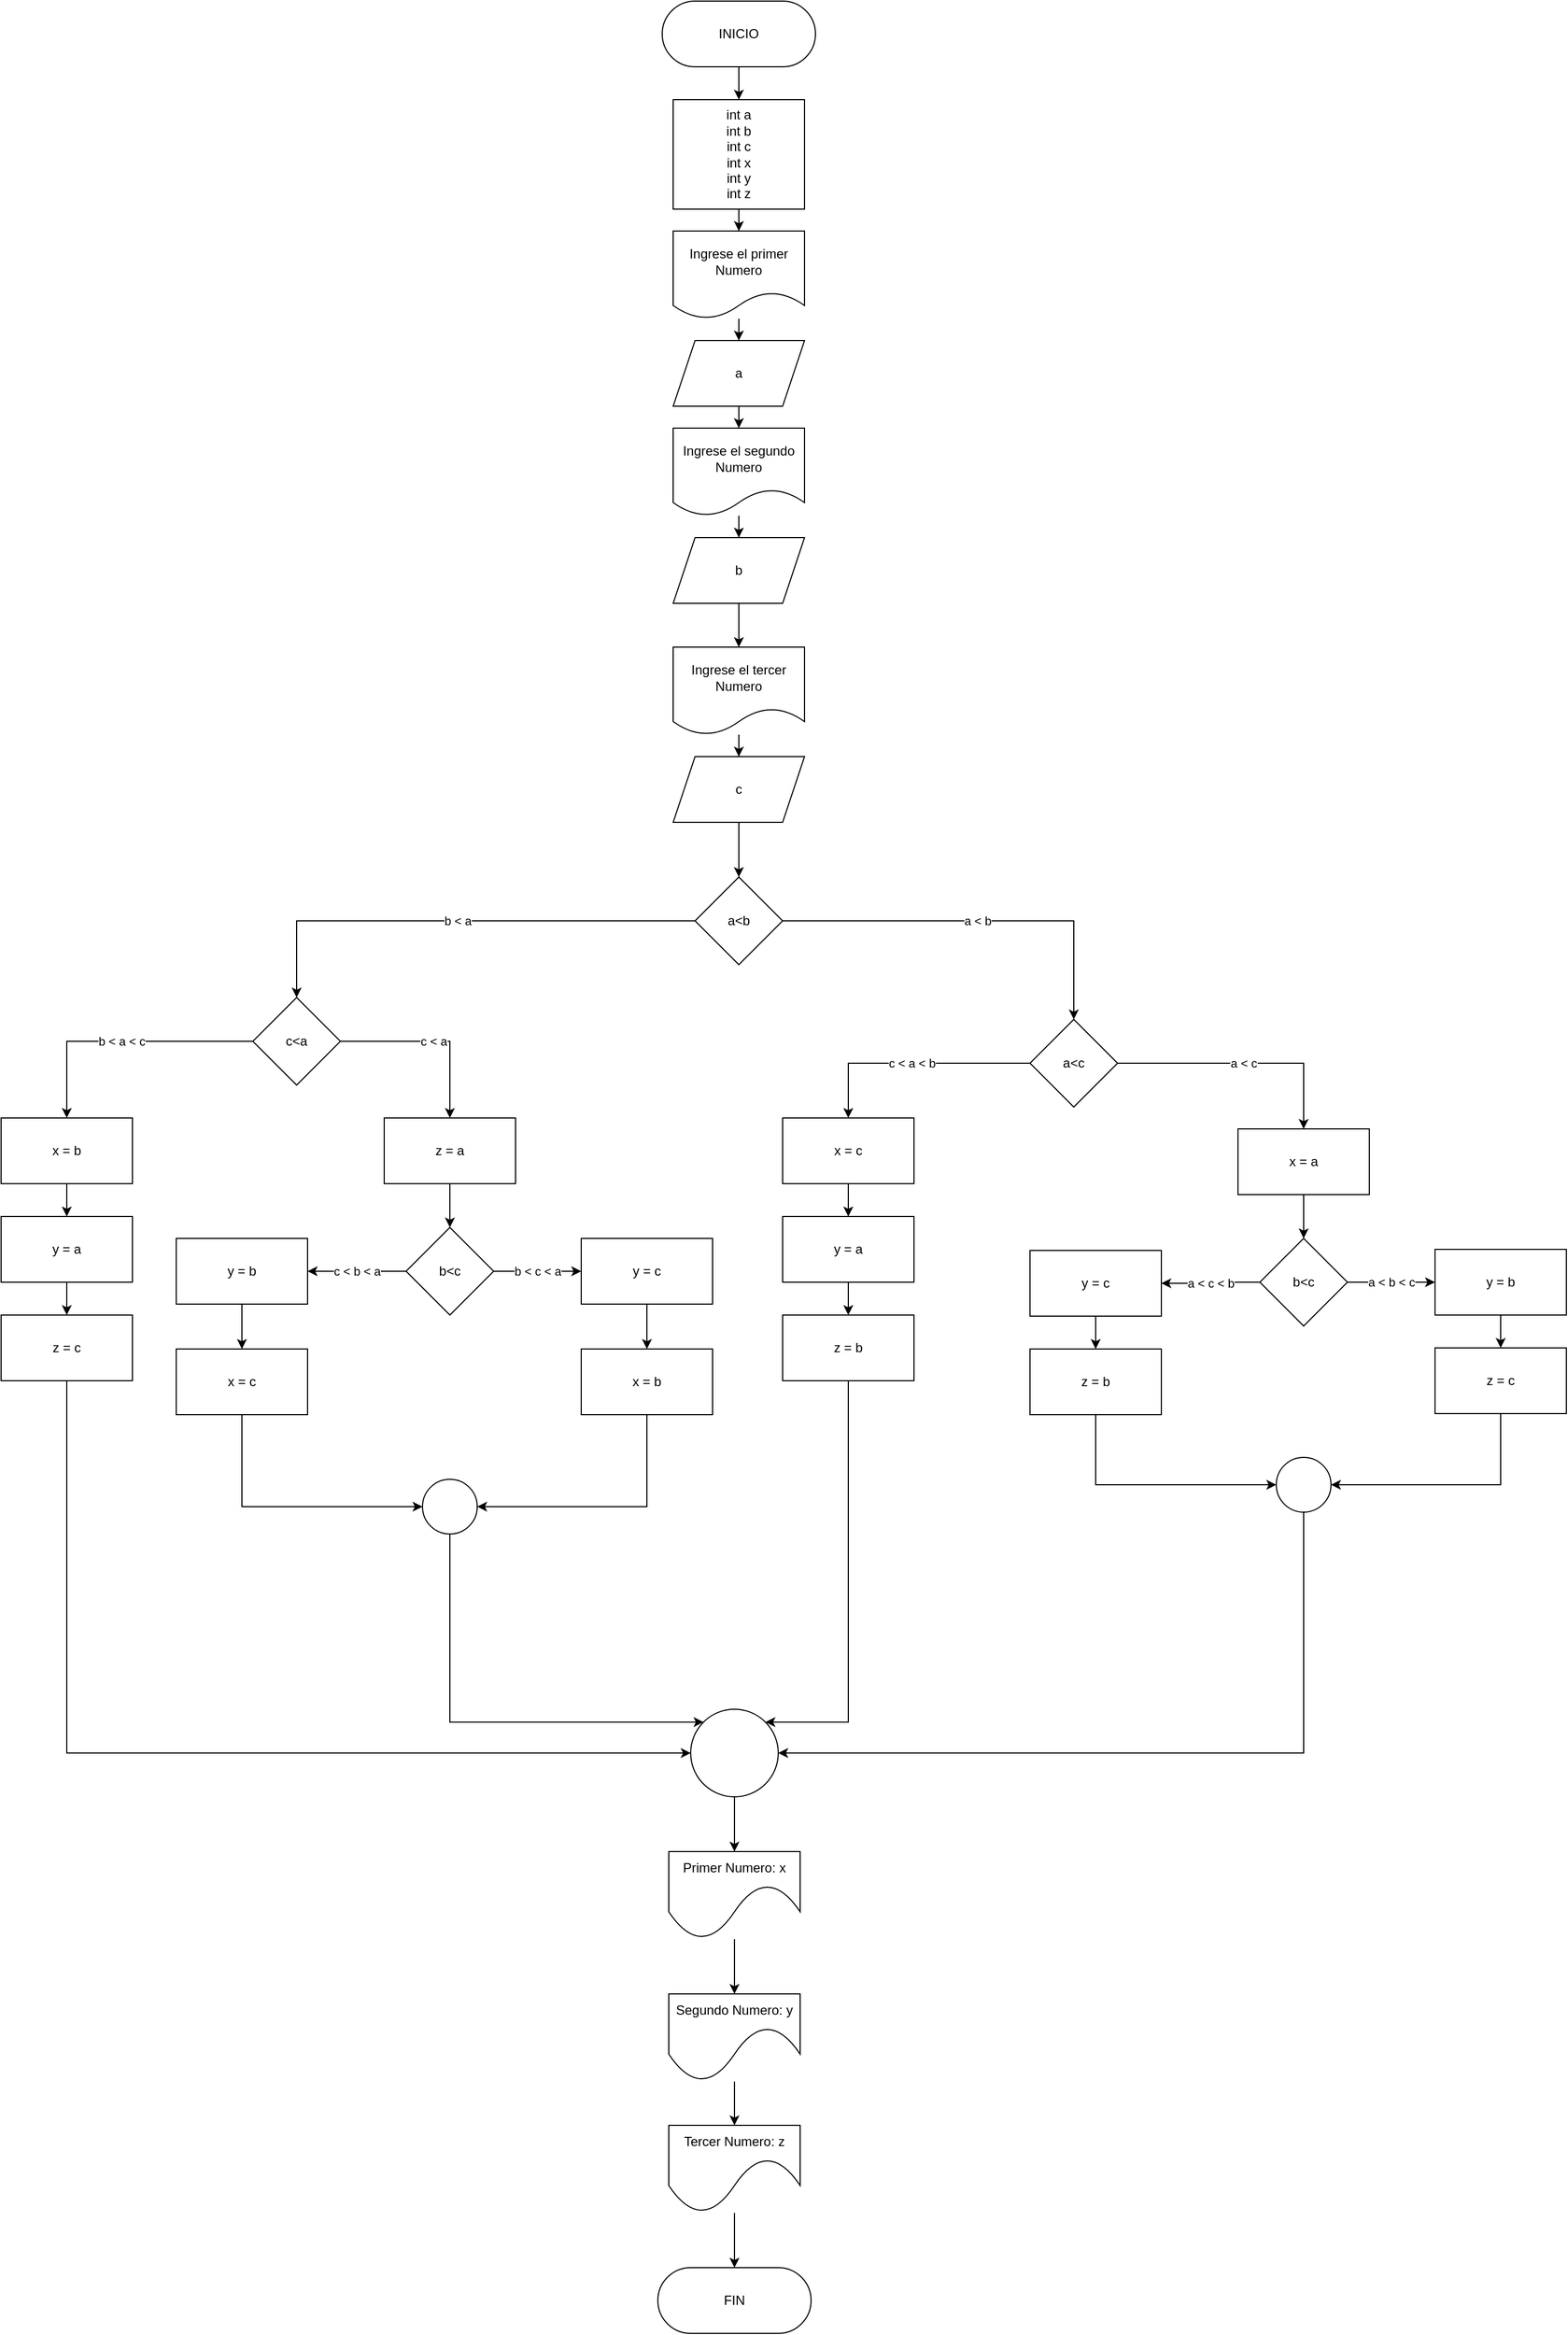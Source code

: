 <mxfile version="20.2.3" type="github">
  <diagram id="C5RBs43oDa-KdzZeNtuy" name="Page-1">
    <mxGraphModel dx="1747" dy="1682" grid="1" gridSize="10" guides="1" tooltips="1" connect="1" arrows="1" fold="1" page="1" pageScale="1" pageWidth="827" pageHeight="1169" math="0" shadow="0">
      <root>
        <mxCell id="WIyWlLk6GJQsqaUBKTNV-0" />
        <mxCell id="WIyWlLk6GJQsqaUBKTNV-1" parent="WIyWlLk6GJQsqaUBKTNV-0" />
        <mxCell id="ps4rAWVM_7RL9xtSaBnT-12" style="edgeStyle=orthogonalEdgeStyle;rounded=0;orthogonalLoop=1;jettySize=auto;html=1;" edge="1" parent="WIyWlLk6GJQsqaUBKTNV-1" source="ps4rAWVM_7RL9xtSaBnT-4" target="ps4rAWVM_7RL9xtSaBnT-5">
          <mxGeometry relative="1" as="geometry" />
        </mxCell>
        <mxCell id="ps4rAWVM_7RL9xtSaBnT-4" value="INICIO" style="rounded=1;whiteSpace=wrap;html=1;arcSize=50;" vertex="1" parent="WIyWlLk6GJQsqaUBKTNV-1">
          <mxGeometry x="344" y="-20" width="140" height="60" as="geometry" />
        </mxCell>
        <mxCell id="ps4rAWVM_7RL9xtSaBnT-13" style="edgeStyle=orthogonalEdgeStyle;rounded=0;orthogonalLoop=1;jettySize=auto;html=1;" edge="1" parent="WIyWlLk6GJQsqaUBKTNV-1" source="ps4rAWVM_7RL9xtSaBnT-5" target="ps4rAWVM_7RL9xtSaBnT-10">
          <mxGeometry relative="1" as="geometry" />
        </mxCell>
        <mxCell id="ps4rAWVM_7RL9xtSaBnT-5" value="int a&lt;br&gt;int b&lt;br&gt;int c&lt;br&gt;int x&lt;br&gt;int y&lt;br&gt;int z&lt;br&gt;" style="rounded=0;whiteSpace=wrap;html=1;" vertex="1" parent="WIyWlLk6GJQsqaUBKTNV-1">
          <mxGeometry x="354" y="70" width="120" height="100" as="geometry" />
        </mxCell>
        <mxCell id="ps4rAWVM_7RL9xtSaBnT-18" style="edgeStyle=orthogonalEdgeStyle;rounded=0;orthogonalLoop=1;jettySize=auto;html=1;" edge="1" parent="WIyWlLk6GJQsqaUBKTNV-1" source="ps4rAWVM_7RL9xtSaBnT-6" target="ps4rAWVM_7RL9xtSaBnT-7">
          <mxGeometry relative="1" as="geometry" />
        </mxCell>
        <mxCell id="ps4rAWVM_7RL9xtSaBnT-6" value="Ingrese el tercer Numero" style="shape=document;whiteSpace=wrap;html=1;boundedLbl=1;" vertex="1" parent="WIyWlLk6GJQsqaUBKTNV-1">
          <mxGeometry x="354" y="570" width="120" height="80" as="geometry" />
        </mxCell>
        <mxCell id="ps4rAWVM_7RL9xtSaBnT-26" style="edgeStyle=orthogonalEdgeStyle;rounded=0;orthogonalLoop=1;jettySize=auto;html=1;" edge="1" parent="WIyWlLk6GJQsqaUBKTNV-1" source="ps4rAWVM_7RL9xtSaBnT-7" target="ps4rAWVM_7RL9xtSaBnT-25">
          <mxGeometry relative="1" as="geometry" />
        </mxCell>
        <mxCell id="ps4rAWVM_7RL9xtSaBnT-7" value="c" style="shape=parallelogram;perimeter=parallelogramPerimeter;whiteSpace=wrap;html=1;fixedSize=1;" vertex="1" parent="WIyWlLk6GJQsqaUBKTNV-1">
          <mxGeometry x="354" y="670" width="120" height="60" as="geometry" />
        </mxCell>
        <mxCell id="ps4rAWVM_7RL9xtSaBnT-16" style="edgeStyle=orthogonalEdgeStyle;rounded=0;orthogonalLoop=1;jettySize=auto;html=1;" edge="1" parent="WIyWlLk6GJQsqaUBKTNV-1" source="ps4rAWVM_7RL9xtSaBnT-8" target="ps4rAWVM_7RL9xtSaBnT-9">
          <mxGeometry relative="1" as="geometry" />
        </mxCell>
        <mxCell id="ps4rAWVM_7RL9xtSaBnT-8" value="Ingrese el segundo Numero" style="shape=document;whiteSpace=wrap;html=1;boundedLbl=1;" vertex="1" parent="WIyWlLk6GJQsqaUBKTNV-1">
          <mxGeometry x="354" y="370" width="120" height="80" as="geometry" />
        </mxCell>
        <mxCell id="ps4rAWVM_7RL9xtSaBnT-17" style="edgeStyle=orthogonalEdgeStyle;rounded=0;orthogonalLoop=1;jettySize=auto;html=1;" edge="1" parent="WIyWlLk6GJQsqaUBKTNV-1" source="ps4rAWVM_7RL9xtSaBnT-9" target="ps4rAWVM_7RL9xtSaBnT-6">
          <mxGeometry relative="1" as="geometry" />
        </mxCell>
        <mxCell id="ps4rAWVM_7RL9xtSaBnT-9" value="b" style="shape=parallelogram;perimeter=parallelogramPerimeter;whiteSpace=wrap;html=1;fixedSize=1;" vertex="1" parent="WIyWlLk6GJQsqaUBKTNV-1">
          <mxGeometry x="354" y="470" width="120" height="60" as="geometry" />
        </mxCell>
        <mxCell id="ps4rAWVM_7RL9xtSaBnT-14" style="edgeStyle=orthogonalEdgeStyle;rounded=0;orthogonalLoop=1;jettySize=auto;html=1;" edge="1" parent="WIyWlLk6GJQsqaUBKTNV-1" source="ps4rAWVM_7RL9xtSaBnT-10" target="ps4rAWVM_7RL9xtSaBnT-11">
          <mxGeometry relative="1" as="geometry" />
        </mxCell>
        <mxCell id="ps4rAWVM_7RL9xtSaBnT-10" value="Ingrese el primer Numero" style="shape=document;whiteSpace=wrap;html=1;boundedLbl=1;" vertex="1" parent="WIyWlLk6GJQsqaUBKTNV-1">
          <mxGeometry x="354" y="190" width="120" height="80" as="geometry" />
        </mxCell>
        <mxCell id="ps4rAWVM_7RL9xtSaBnT-15" style="edgeStyle=orthogonalEdgeStyle;rounded=0;orthogonalLoop=1;jettySize=auto;html=1;" edge="1" parent="WIyWlLk6GJQsqaUBKTNV-1" source="ps4rAWVM_7RL9xtSaBnT-11" target="ps4rAWVM_7RL9xtSaBnT-8">
          <mxGeometry relative="1" as="geometry" />
        </mxCell>
        <mxCell id="ps4rAWVM_7RL9xtSaBnT-11" value="a" style="shape=parallelogram;perimeter=parallelogramPerimeter;whiteSpace=wrap;html=1;fixedSize=1;" vertex="1" parent="WIyWlLk6GJQsqaUBKTNV-1">
          <mxGeometry x="354" y="290" width="120" height="60" as="geometry" />
        </mxCell>
        <mxCell id="ps4rAWVM_7RL9xtSaBnT-28" value="a &amp;lt; b" style="edgeStyle=orthogonalEdgeStyle;rounded=0;orthogonalLoop=1;jettySize=auto;html=1;entryX=0.5;entryY=0;entryDx=0;entryDy=0;" edge="1" parent="WIyWlLk6GJQsqaUBKTNV-1" source="ps4rAWVM_7RL9xtSaBnT-25" target="ps4rAWVM_7RL9xtSaBnT-27">
          <mxGeometry relative="1" as="geometry" />
        </mxCell>
        <mxCell id="ps4rAWVM_7RL9xtSaBnT-51" value="b &amp;lt; a" style="edgeStyle=orthogonalEdgeStyle;rounded=0;orthogonalLoop=1;jettySize=auto;html=1;" edge="1" parent="WIyWlLk6GJQsqaUBKTNV-1" source="ps4rAWVM_7RL9xtSaBnT-25" target="ps4rAWVM_7RL9xtSaBnT-52">
          <mxGeometry relative="1" as="geometry">
            <mxPoint x="130" y="820" as="targetPoint" />
          </mxGeometry>
        </mxCell>
        <mxCell id="ps4rAWVM_7RL9xtSaBnT-25" value="a&amp;lt;b" style="rhombus;whiteSpace=wrap;html=1;" vertex="1" parent="WIyWlLk6GJQsqaUBKTNV-1">
          <mxGeometry x="374" y="780" width="80" height="80" as="geometry" />
        </mxCell>
        <mxCell id="ps4rAWVM_7RL9xtSaBnT-30" value="a &amp;lt; c" style="edgeStyle=orthogonalEdgeStyle;rounded=0;orthogonalLoop=1;jettySize=auto;html=1;entryX=0.5;entryY=0;entryDx=0;entryDy=0;" edge="1" parent="WIyWlLk6GJQsqaUBKTNV-1" source="ps4rAWVM_7RL9xtSaBnT-27" target="ps4rAWVM_7RL9xtSaBnT-31">
          <mxGeometry relative="1" as="geometry">
            <mxPoint x="830" y="1060" as="targetPoint" />
          </mxGeometry>
        </mxCell>
        <mxCell id="ps4rAWVM_7RL9xtSaBnT-45" value="c &amp;lt; a &amp;lt; b" style="edgeStyle=orthogonalEdgeStyle;rounded=0;orthogonalLoop=1;jettySize=auto;html=1;" edge="1" parent="WIyWlLk6GJQsqaUBKTNV-1" source="ps4rAWVM_7RL9xtSaBnT-27" target="ps4rAWVM_7RL9xtSaBnT-46">
          <mxGeometry relative="1" as="geometry">
            <mxPoint x="510" y="1040" as="targetPoint" />
          </mxGeometry>
        </mxCell>
        <mxCell id="ps4rAWVM_7RL9xtSaBnT-27" value="a&amp;lt;c" style="rhombus;whiteSpace=wrap;html=1;" vertex="1" parent="WIyWlLk6GJQsqaUBKTNV-1">
          <mxGeometry x="680" y="910" width="80" height="80" as="geometry" />
        </mxCell>
        <mxCell id="ps4rAWVM_7RL9xtSaBnT-33" style="edgeStyle=orthogonalEdgeStyle;rounded=0;orthogonalLoop=1;jettySize=auto;html=1;" edge="1" parent="WIyWlLk6GJQsqaUBKTNV-1" source="ps4rAWVM_7RL9xtSaBnT-31" target="ps4rAWVM_7RL9xtSaBnT-32">
          <mxGeometry relative="1" as="geometry" />
        </mxCell>
        <mxCell id="ps4rAWVM_7RL9xtSaBnT-31" value="x = a" style="rounded=0;whiteSpace=wrap;html=1;" vertex="1" parent="WIyWlLk6GJQsqaUBKTNV-1">
          <mxGeometry x="870" y="1010" width="120" height="60" as="geometry" />
        </mxCell>
        <mxCell id="ps4rAWVM_7RL9xtSaBnT-36" value="a &amp;lt; b &amp;lt; c" style="edgeStyle=orthogonalEdgeStyle;rounded=0;orthogonalLoop=1;jettySize=auto;html=1;" edge="1" parent="WIyWlLk6GJQsqaUBKTNV-1" source="ps4rAWVM_7RL9xtSaBnT-32" target="ps4rAWVM_7RL9xtSaBnT-34">
          <mxGeometry relative="1" as="geometry" />
        </mxCell>
        <mxCell id="ps4rAWVM_7RL9xtSaBnT-37" value="a &amp;lt; c &amp;lt; b" style="edgeStyle=orthogonalEdgeStyle;rounded=0;orthogonalLoop=1;jettySize=auto;html=1;" edge="1" parent="WIyWlLk6GJQsqaUBKTNV-1" source="ps4rAWVM_7RL9xtSaBnT-32" target="ps4rAWVM_7RL9xtSaBnT-35">
          <mxGeometry relative="1" as="geometry" />
        </mxCell>
        <mxCell id="ps4rAWVM_7RL9xtSaBnT-32" value="b&amp;lt;c" style="rhombus;whiteSpace=wrap;html=1;" vertex="1" parent="WIyWlLk6GJQsqaUBKTNV-1">
          <mxGeometry x="890" y="1110" width="80" height="80" as="geometry" />
        </mxCell>
        <mxCell id="ps4rAWVM_7RL9xtSaBnT-39" style="edgeStyle=orthogonalEdgeStyle;rounded=0;orthogonalLoop=1;jettySize=auto;html=1;" edge="1" parent="WIyWlLk6GJQsqaUBKTNV-1" source="ps4rAWVM_7RL9xtSaBnT-34" target="ps4rAWVM_7RL9xtSaBnT-38">
          <mxGeometry relative="1" as="geometry" />
        </mxCell>
        <mxCell id="ps4rAWVM_7RL9xtSaBnT-34" value="y = b" style="rounded=0;whiteSpace=wrap;html=1;" vertex="1" parent="WIyWlLk6GJQsqaUBKTNV-1">
          <mxGeometry x="1050" y="1120" width="120" height="60" as="geometry" />
        </mxCell>
        <mxCell id="ps4rAWVM_7RL9xtSaBnT-41" style="edgeStyle=orthogonalEdgeStyle;rounded=0;orthogonalLoop=1;jettySize=auto;html=1;" edge="1" parent="WIyWlLk6GJQsqaUBKTNV-1" source="ps4rAWVM_7RL9xtSaBnT-35" target="ps4rAWVM_7RL9xtSaBnT-40">
          <mxGeometry relative="1" as="geometry" />
        </mxCell>
        <mxCell id="ps4rAWVM_7RL9xtSaBnT-35" value="y = c" style="rounded=0;whiteSpace=wrap;html=1;" vertex="1" parent="WIyWlLk6GJQsqaUBKTNV-1">
          <mxGeometry x="680" y="1121" width="120" height="60" as="geometry" />
        </mxCell>
        <mxCell id="ps4rAWVM_7RL9xtSaBnT-44" style="edgeStyle=orthogonalEdgeStyle;rounded=0;orthogonalLoop=1;jettySize=auto;html=1;entryX=1;entryY=0.5;entryDx=0;entryDy=0;" edge="1" parent="WIyWlLk6GJQsqaUBKTNV-1" source="ps4rAWVM_7RL9xtSaBnT-38" target="ps4rAWVM_7RL9xtSaBnT-42">
          <mxGeometry relative="1" as="geometry">
            <Array as="points">
              <mxPoint x="1110" y="1335" />
            </Array>
          </mxGeometry>
        </mxCell>
        <mxCell id="ps4rAWVM_7RL9xtSaBnT-38" value="z = c" style="rounded=0;whiteSpace=wrap;html=1;" vertex="1" parent="WIyWlLk6GJQsqaUBKTNV-1">
          <mxGeometry x="1050" y="1210" width="120" height="60" as="geometry" />
        </mxCell>
        <mxCell id="ps4rAWVM_7RL9xtSaBnT-43" style="edgeStyle=orthogonalEdgeStyle;rounded=0;orthogonalLoop=1;jettySize=auto;html=1;entryX=0;entryY=0.5;entryDx=0;entryDy=0;" edge="1" parent="WIyWlLk6GJQsqaUBKTNV-1" source="ps4rAWVM_7RL9xtSaBnT-40" target="ps4rAWVM_7RL9xtSaBnT-42">
          <mxGeometry relative="1" as="geometry">
            <Array as="points">
              <mxPoint x="740" y="1335" />
            </Array>
          </mxGeometry>
        </mxCell>
        <mxCell id="ps4rAWVM_7RL9xtSaBnT-40" value="z = b" style="rounded=0;whiteSpace=wrap;html=1;" vertex="1" parent="WIyWlLk6GJQsqaUBKTNV-1">
          <mxGeometry x="680" y="1211" width="120" height="60" as="geometry" />
        </mxCell>
        <mxCell id="ps4rAWVM_7RL9xtSaBnT-79" style="edgeStyle=orthogonalEdgeStyle;rounded=0;orthogonalLoop=1;jettySize=auto;html=1;entryX=1;entryY=0.5;entryDx=0;entryDy=0;" edge="1" parent="WIyWlLk6GJQsqaUBKTNV-1" source="ps4rAWVM_7RL9xtSaBnT-42" target="ps4rAWVM_7RL9xtSaBnT-74">
          <mxGeometry relative="1" as="geometry">
            <Array as="points">
              <mxPoint x="930" y="1580" />
            </Array>
          </mxGeometry>
        </mxCell>
        <mxCell id="ps4rAWVM_7RL9xtSaBnT-42" value="" style="ellipse;whiteSpace=wrap;html=1;aspect=fixed;" vertex="1" parent="WIyWlLk6GJQsqaUBKTNV-1">
          <mxGeometry x="905" y="1310" width="50" height="50" as="geometry" />
        </mxCell>
        <mxCell id="ps4rAWVM_7RL9xtSaBnT-49" style="edgeStyle=orthogonalEdgeStyle;rounded=0;orthogonalLoop=1;jettySize=auto;html=1;" edge="1" parent="WIyWlLk6GJQsqaUBKTNV-1" source="ps4rAWVM_7RL9xtSaBnT-46" target="ps4rAWVM_7RL9xtSaBnT-47">
          <mxGeometry relative="1" as="geometry" />
        </mxCell>
        <mxCell id="ps4rAWVM_7RL9xtSaBnT-46" value="x = c" style="rounded=0;whiteSpace=wrap;html=1;" vertex="1" parent="WIyWlLk6GJQsqaUBKTNV-1">
          <mxGeometry x="454" y="1000" width="120" height="60" as="geometry" />
        </mxCell>
        <mxCell id="ps4rAWVM_7RL9xtSaBnT-50" style="edgeStyle=orthogonalEdgeStyle;rounded=0;orthogonalLoop=1;jettySize=auto;html=1;" edge="1" parent="WIyWlLk6GJQsqaUBKTNV-1" source="ps4rAWVM_7RL9xtSaBnT-47" target="ps4rAWVM_7RL9xtSaBnT-48">
          <mxGeometry relative="1" as="geometry" />
        </mxCell>
        <mxCell id="ps4rAWVM_7RL9xtSaBnT-47" value="y = a" style="rounded=0;whiteSpace=wrap;html=1;" vertex="1" parent="WIyWlLk6GJQsqaUBKTNV-1">
          <mxGeometry x="454" y="1090" width="120" height="60" as="geometry" />
        </mxCell>
        <mxCell id="ps4rAWVM_7RL9xtSaBnT-80" style="edgeStyle=orthogonalEdgeStyle;rounded=0;orthogonalLoop=1;jettySize=auto;html=1;entryX=1;entryY=0;entryDx=0;entryDy=0;" edge="1" parent="WIyWlLk6GJQsqaUBKTNV-1" source="ps4rAWVM_7RL9xtSaBnT-48" target="ps4rAWVM_7RL9xtSaBnT-74">
          <mxGeometry relative="1" as="geometry">
            <Array as="points">
              <mxPoint x="514" y="1552" />
            </Array>
          </mxGeometry>
        </mxCell>
        <mxCell id="ps4rAWVM_7RL9xtSaBnT-48" value="z = b" style="rounded=0;whiteSpace=wrap;html=1;" vertex="1" parent="WIyWlLk6GJQsqaUBKTNV-1">
          <mxGeometry x="454" y="1180" width="120" height="60" as="geometry" />
        </mxCell>
        <mxCell id="ps4rAWVM_7RL9xtSaBnT-54" value="c &amp;lt; a" style="edgeStyle=orthogonalEdgeStyle;rounded=0;orthogonalLoop=1;jettySize=auto;html=1;" edge="1" parent="WIyWlLk6GJQsqaUBKTNV-1" source="ps4rAWVM_7RL9xtSaBnT-52" target="ps4rAWVM_7RL9xtSaBnT-53">
          <mxGeometry relative="1" as="geometry" />
        </mxCell>
        <mxCell id="ps4rAWVM_7RL9xtSaBnT-73" value="b &amp;lt; a &amp;lt; c" style="edgeStyle=orthogonalEdgeStyle;rounded=0;orthogonalLoop=1;jettySize=auto;html=1;entryX=0.5;entryY=0;entryDx=0;entryDy=0;" edge="1" parent="WIyWlLk6GJQsqaUBKTNV-1" source="ps4rAWVM_7RL9xtSaBnT-52" target="ps4rAWVM_7RL9xtSaBnT-69">
          <mxGeometry relative="1" as="geometry" />
        </mxCell>
        <mxCell id="ps4rAWVM_7RL9xtSaBnT-52" value="c&amp;lt;a" style="rhombus;whiteSpace=wrap;html=1;" vertex="1" parent="WIyWlLk6GJQsqaUBKTNV-1">
          <mxGeometry x="-30" y="890" width="80" height="80" as="geometry" />
        </mxCell>
        <mxCell id="ps4rAWVM_7RL9xtSaBnT-56" style="edgeStyle=orthogonalEdgeStyle;rounded=0;orthogonalLoop=1;jettySize=auto;html=1;entryX=0.5;entryY=0;entryDx=0;entryDy=0;" edge="1" parent="WIyWlLk6GJQsqaUBKTNV-1" source="ps4rAWVM_7RL9xtSaBnT-53" target="ps4rAWVM_7RL9xtSaBnT-55">
          <mxGeometry relative="1" as="geometry">
            <mxPoint x="140" y="1130" as="targetPoint" />
          </mxGeometry>
        </mxCell>
        <mxCell id="ps4rAWVM_7RL9xtSaBnT-53" value="z = a" style="rounded=0;whiteSpace=wrap;html=1;" vertex="1" parent="WIyWlLk6GJQsqaUBKTNV-1">
          <mxGeometry x="90" y="1000" width="120" height="60" as="geometry" />
        </mxCell>
        <mxCell id="ps4rAWVM_7RL9xtSaBnT-59" value="b &amp;lt; c &amp;lt; a" style="edgeStyle=orthogonalEdgeStyle;rounded=0;orthogonalLoop=1;jettySize=auto;html=1;entryX=0;entryY=0.5;entryDx=0;entryDy=0;" edge="1" parent="WIyWlLk6GJQsqaUBKTNV-1" source="ps4rAWVM_7RL9xtSaBnT-55" target="ps4rAWVM_7RL9xtSaBnT-57">
          <mxGeometry relative="1" as="geometry" />
        </mxCell>
        <mxCell id="ps4rAWVM_7RL9xtSaBnT-64" value="c &amp;lt; b &amp;lt; a" style="edgeStyle=orthogonalEdgeStyle;rounded=0;orthogonalLoop=1;jettySize=auto;html=1;exitX=0;exitY=0.5;exitDx=0;exitDy=0;" edge="1" parent="WIyWlLk6GJQsqaUBKTNV-1" source="ps4rAWVM_7RL9xtSaBnT-55" target="ps4rAWVM_7RL9xtSaBnT-62">
          <mxGeometry relative="1" as="geometry">
            <mxPoint x="60" y="1140" as="sourcePoint" />
          </mxGeometry>
        </mxCell>
        <mxCell id="ps4rAWVM_7RL9xtSaBnT-55" value="b&amp;lt;c" style="rhombus;whiteSpace=wrap;html=1;" vertex="1" parent="WIyWlLk6GJQsqaUBKTNV-1">
          <mxGeometry x="110" y="1100" width="80" height="80" as="geometry" />
        </mxCell>
        <mxCell id="ps4rAWVM_7RL9xtSaBnT-60" style="edgeStyle=orthogonalEdgeStyle;rounded=0;orthogonalLoop=1;jettySize=auto;html=1;" edge="1" parent="WIyWlLk6GJQsqaUBKTNV-1" source="ps4rAWVM_7RL9xtSaBnT-57" target="ps4rAWVM_7RL9xtSaBnT-58">
          <mxGeometry relative="1" as="geometry" />
        </mxCell>
        <mxCell id="ps4rAWVM_7RL9xtSaBnT-57" value="y = c" style="rounded=0;whiteSpace=wrap;html=1;" vertex="1" parent="WIyWlLk6GJQsqaUBKTNV-1">
          <mxGeometry x="270" y="1110" width="120" height="60" as="geometry" />
        </mxCell>
        <mxCell id="ps4rAWVM_7RL9xtSaBnT-66" style="edgeStyle=orthogonalEdgeStyle;rounded=0;orthogonalLoop=1;jettySize=auto;html=1;entryX=1;entryY=0.5;entryDx=0;entryDy=0;" edge="1" parent="WIyWlLk6GJQsqaUBKTNV-1" source="ps4rAWVM_7RL9xtSaBnT-58" target="ps4rAWVM_7RL9xtSaBnT-65">
          <mxGeometry relative="1" as="geometry">
            <Array as="points">
              <mxPoint x="330" y="1355" />
            </Array>
          </mxGeometry>
        </mxCell>
        <mxCell id="ps4rAWVM_7RL9xtSaBnT-58" value="x = b&lt;br&gt;" style="rounded=0;whiteSpace=wrap;html=1;" vertex="1" parent="WIyWlLk6GJQsqaUBKTNV-1">
          <mxGeometry x="270" y="1211" width="120" height="60" as="geometry" />
        </mxCell>
        <mxCell id="ps4rAWVM_7RL9xtSaBnT-61" style="edgeStyle=orthogonalEdgeStyle;rounded=0;orthogonalLoop=1;jettySize=auto;html=1;" edge="1" parent="WIyWlLk6GJQsqaUBKTNV-1" source="ps4rAWVM_7RL9xtSaBnT-62" target="ps4rAWVM_7RL9xtSaBnT-63">
          <mxGeometry relative="1" as="geometry" />
        </mxCell>
        <mxCell id="ps4rAWVM_7RL9xtSaBnT-62" value="y = b" style="rounded=0;whiteSpace=wrap;html=1;" vertex="1" parent="WIyWlLk6GJQsqaUBKTNV-1">
          <mxGeometry x="-100" y="1110" width="120" height="60" as="geometry" />
        </mxCell>
        <mxCell id="ps4rAWVM_7RL9xtSaBnT-67" style="edgeStyle=orthogonalEdgeStyle;rounded=0;orthogonalLoop=1;jettySize=auto;html=1;entryX=0;entryY=0.5;entryDx=0;entryDy=0;" edge="1" parent="WIyWlLk6GJQsqaUBKTNV-1" source="ps4rAWVM_7RL9xtSaBnT-63" target="ps4rAWVM_7RL9xtSaBnT-65">
          <mxGeometry relative="1" as="geometry">
            <Array as="points">
              <mxPoint x="-40" y="1355" />
            </Array>
          </mxGeometry>
        </mxCell>
        <mxCell id="ps4rAWVM_7RL9xtSaBnT-63" value="x = c" style="rounded=0;whiteSpace=wrap;html=1;" vertex="1" parent="WIyWlLk6GJQsqaUBKTNV-1">
          <mxGeometry x="-100" y="1211" width="120" height="60" as="geometry" />
        </mxCell>
        <mxCell id="ps4rAWVM_7RL9xtSaBnT-78" style="edgeStyle=orthogonalEdgeStyle;rounded=0;orthogonalLoop=1;jettySize=auto;html=1;entryX=0;entryY=0;entryDx=0;entryDy=0;" edge="1" parent="WIyWlLk6GJQsqaUBKTNV-1" source="ps4rAWVM_7RL9xtSaBnT-65" target="ps4rAWVM_7RL9xtSaBnT-74">
          <mxGeometry relative="1" as="geometry">
            <Array as="points">
              <mxPoint x="150" y="1552" />
            </Array>
          </mxGeometry>
        </mxCell>
        <mxCell id="ps4rAWVM_7RL9xtSaBnT-65" value="" style="ellipse;whiteSpace=wrap;html=1;aspect=fixed;" vertex="1" parent="WIyWlLk6GJQsqaUBKTNV-1">
          <mxGeometry x="125" y="1330" width="50" height="50" as="geometry" />
        </mxCell>
        <mxCell id="ps4rAWVM_7RL9xtSaBnT-68" style="edgeStyle=orthogonalEdgeStyle;rounded=0;orthogonalLoop=1;jettySize=auto;html=1;" edge="1" parent="WIyWlLk6GJQsqaUBKTNV-1" source="ps4rAWVM_7RL9xtSaBnT-69" target="ps4rAWVM_7RL9xtSaBnT-71">
          <mxGeometry relative="1" as="geometry" />
        </mxCell>
        <mxCell id="ps4rAWVM_7RL9xtSaBnT-69" value="x = b" style="rounded=0;whiteSpace=wrap;html=1;" vertex="1" parent="WIyWlLk6GJQsqaUBKTNV-1">
          <mxGeometry x="-260" y="1000" width="120" height="60" as="geometry" />
        </mxCell>
        <mxCell id="ps4rAWVM_7RL9xtSaBnT-70" style="edgeStyle=orthogonalEdgeStyle;rounded=0;orthogonalLoop=1;jettySize=auto;html=1;" edge="1" parent="WIyWlLk6GJQsqaUBKTNV-1" source="ps4rAWVM_7RL9xtSaBnT-71" target="ps4rAWVM_7RL9xtSaBnT-72">
          <mxGeometry relative="1" as="geometry" />
        </mxCell>
        <mxCell id="ps4rAWVM_7RL9xtSaBnT-71" value="y = a" style="rounded=0;whiteSpace=wrap;html=1;" vertex="1" parent="WIyWlLk6GJQsqaUBKTNV-1">
          <mxGeometry x="-260" y="1090" width="120" height="60" as="geometry" />
        </mxCell>
        <mxCell id="ps4rAWVM_7RL9xtSaBnT-77" style="edgeStyle=orthogonalEdgeStyle;rounded=0;orthogonalLoop=1;jettySize=auto;html=1;entryX=0;entryY=0.5;entryDx=0;entryDy=0;" edge="1" parent="WIyWlLk6GJQsqaUBKTNV-1" source="ps4rAWVM_7RL9xtSaBnT-72" target="ps4rAWVM_7RL9xtSaBnT-74">
          <mxGeometry relative="1" as="geometry">
            <Array as="points">
              <mxPoint x="-200" y="1580" />
            </Array>
          </mxGeometry>
        </mxCell>
        <mxCell id="ps4rAWVM_7RL9xtSaBnT-72" value="z = c" style="rounded=0;whiteSpace=wrap;html=1;" vertex="1" parent="WIyWlLk6GJQsqaUBKTNV-1">
          <mxGeometry x="-260" y="1180" width="120" height="60" as="geometry" />
        </mxCell>
        <mxCell id="ps4rAWVM_7RL9xtSaBnT-85" style="edgeStyle=orthogonalEdgeStyle;rounded=0;orthogonalLoop=1;jettySize=auto;html=1;" edge="1" parent="WIyWlLk6GJQsqaUBKTNV-1" source="ps4rAWVM_7RL9xtSaBnT-74" target="ps4rAWVM_7RL9xtSaBnT-82">
          <mxGeometry relative="1" as="geometry" />
        </mxCell>
        <mxCell id="ps4rAWVM_7RL9xtSaBnT-74" value="" style="ellipse;whiteSpace=wrap;html=1;aspect=fixed;" vertex="1" parent="WIyWlLk6GJQsqaUBKTNV-1">
          <mxGeometry x="370" y="1540" width="80" height="80" as="geometry" />
        </mxCell>
        <mxCell id="ps4rAWVM_7RL9xtSaBnT-86" style="edgeStyle=orthogonalEdgeStyle;rounded=0;orthogonalLoop=1;jettySize=auto;html=1;" edge="1" parent="WIyWlLk6GJQsqaUBKTNV-1" source="ps4rAWVM_7RL9xtSaBnT-82" target="ps4rAWVM_7RL9xtSaBnT-83">
          <mxGeometry relative="1" as="geometry" />
        </mxCell>
        <mxCell id="ps4rAWVM_7RL9xtSaBnT-82" value="Primer Numero: x" style="shape=document;whiteSpace=wrap;html=1;boundedLbl=1;size=0.625;" vertex="1" parent="WIyWlLk6GJQsqaUBKTNV-1">
          <mxGeometry x="350" y="1670" width="120" height="80" as="geometry" />
        </mxCell>
        <mxCell id="ps4rAWVM_7RL9xtSaBnT-87" style="edgeStyle=orthogonalEdgeStyle;rounded=0;orthogonalLoop=1;jettySize=auto;html=1;" edge="1" parent="WIyWlLk6GJQsqaUBKTNV-1" source="ps4rAWVM_7RL9xtSaBnT-83" target="ps4rAWVM_7RL9xtSaBnT-84">
          <mxGeometry relative="1" as="geometry" />
        </mxCell>
        <mxCell id="ps4rAWVM_7RL9xtSaBnT-83" value="Segundo Numero: y" style="shape=document;whiteSpace=wrap;html=1;boundedLbl=1;size=0.625;" vertex="1" parent="WIyWlLk6GJQsqaUBKTNV-1">
          <mxGeometry x="350" y="1800" width="120" height="80" as="geometry" />
        </mxCell>
        <mxCell id="ps4rAWVM_7RL9xtSaBnT-89" style="edgeStyle=orthogonalEdgeStyle;rounded=0;orthogonalLoop=1;jettySize=auto;html=1;" edge="1" parent="WIyWlLk6GJQsqaUBKTNV-1" source="ps4rAWVM_7RL9xtSaBnT-84" target="ps4rAWVM_7RL9xtSaBnT-88">
          <mxGeometry relative="1" as="geometry" />
        </mxCell>
        <mxCell id="ps4rAWVM_7RL9xtSaBnT-84" value="Tercer Numero: z" style="shape=document;whiteSpace=wrap;html=1;boundedLbl=1;size=0.625;" vertex="1" parent="WIyWlLk6GJQsqaUBKTNV-1">
          <mxGeometry x="350" y="1920" width="120" height="80" as="geometry" />
        </mxCell>
        <mxCell id="ps4rAWVM_7RL9xtSaBnT-88" value="FIN" style="rounded=1;whiteSpace=wrap;html=1;arcSize=50;" vertex="1" parent="WIyWlLk6GJQsqaUBKTNV-1">
          <mxGeometry x="340" y="2050" width="140" height="60" as="geometry" />
        </mxCell>
      </root>
    </mxGraphModel>
  </diagram>
</mxfile>
